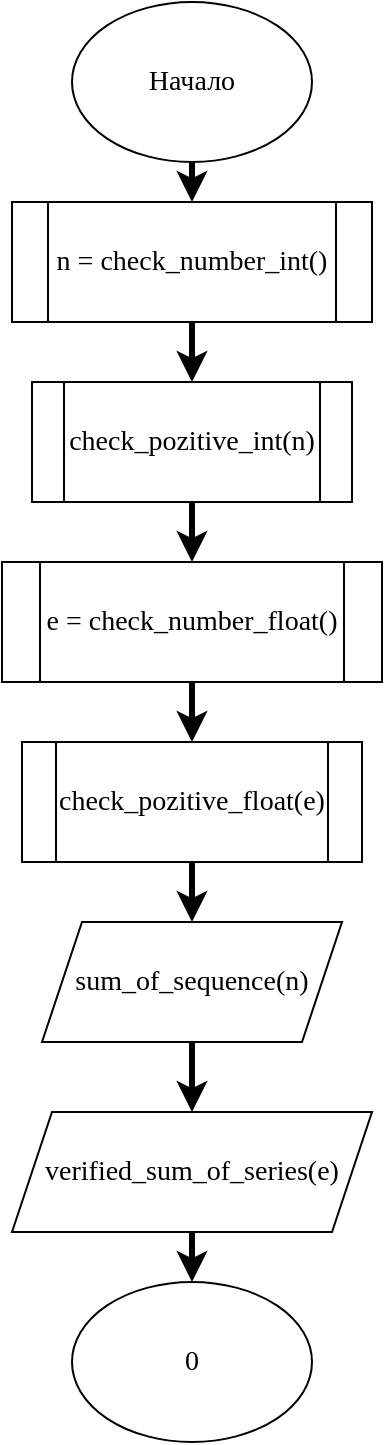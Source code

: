 <mxfile>
    <diagram id="qImvKCIxQ8b9vkjv8AlC" name="main">
        <mxGraphModel dx="535" dy="475" grid="1" gridSize="10" guides="1" tooltips="1" connect="1" arrows="1" fold="1" page="1" pageScale="1" pageWidth="827" pageHeight="1169" background="#ffffff" math="0" shadow="0">
            <root>
                <mxCell id="0"/>
                <mxCell id="1" parent="0"/>
                <mxCell id="4" value="" style="edgeStyle=none;html=1;fontFamily=Times New Roman;fontSize=14;fontColor=#000000;strokeColor=#000000;strokeWidth=3;" edge="1" parent="1" source="2" target="3">
                    <mxGeometry relative="1" as="geometry"/>
                </mxCell>
                <mxCell id="2" value="&lt;font style=&quot;font-size: 14px;&quot; face=&quot;Times New Roman&quot;&gt;&lt;font color=&quot;#000000&quot;&gt;Начало&lt;/font&gt;&lt;/font&gt;" style="ellipse;whiteSpace=wrap;html=1;fillColor=#FFFFFF;strokeColor=#000000;" vertex="1" parent="1">
                    <mxGeometry x="200" width="120" height="80" as="geometry"/>
                </mxCell>
                <mxCell id="6" value="" style="edgeStyle=none;html=1;strokeColor=#000000;strokeWidth=3;fontFamily=Times New Roman;fontSize=14;fontColor=#000000;" edge="1" parent="1" source="3" target="5">
                    <mxGeometry relative="1" as="geometry"/>
                </mxCell>
                <mxCell id="3" value="n = check_number_int()" style="shape=process;whiteSpace=wrap;html=1;backgroundOutline=1;strokeColor=#000000;fontFamily=Times New Roman;fontSize=14;fontColor=#000000;fillColor=#FFFFFF;" vertex="1" parent="1">
                    <mxGeometry x="170" y="100" width="180" height="60" as="geometry"/>
                </mxCell>
                <mxCell id="8" value="" style="edgeStyle=none;html=1;strokeColor=#000000;strokeWidth=3;fontFamily=Times New Roman;fontSize=14;fontColor=#000000;" edge="1" parent="1" source="5" target="7">
                    <mxGeometry relative="1" as="geometry"/>
                </mxCell>
                <mxCell id="5" value="check_pozitive_int(n)" style="shape=process;whiteSpace=wrap;html=1;backgroundOutline=1;strokeColor=#000000;fontFamily=Times New Roman;fontSize=14;fontColor=#000000;fillColor=#FFFFFF;" vertex="1" parent="1">
                    <mxGeometry x="180" y="190" width="160" height="60" as="geometry"/>
                </mxCell>
                <mxCell id="10" value="" style="edgeStyle=none;html=1;strokeColor=#000000;strokeWidth=3;fontFamily=Times New Roman;fontSize=14;fontColor=#000000;" edge="1" parent="1" source="7" target="9">
                    <mxGeometry relative="1" as="geometry"/>
                </mxCell>
                <mxCell id="7" value="e = check_number_float()" style="shape=process;whiteSpace=wrap;html=1;backgroundOutline=1;strokeColor=#000000;fontFamily=Times New Roman;fontSize=14;fontColor=#000000;fillColor=#FFFFFF;" vertex="1" parent="1">
                    <mxGeometry x="165" y="280" width="190" height="60" as="geometry"/>
                </mxCell>
                <mxCell id="12" value="" style="edgeStyle=none;html=1;strokeColor=#000000;strokeWidth=3;fontFamily=Times New Roman;fontSize=14;fontColor=#000000;" edge="1" parent="1" source="9" target="11">
                    <mxGeometry relative="1" as="geometry"/>
                </mxCell>
                <mxCell id="9" value="check_pozitive_float(e)" style="shape=process;whiteSpace=wrap;html=1;backgroundOutline=1;strokeColor=#000000;fontFamily=Times New Roman;fontSize=14;fontColor=#000000;fillColor=#FFFFFF;" vertex="1" parent="1">
                    <mxGeometry x="175" y="370" width="170" height="60" as="geometry"/>
                </mxCell>
                <mxCell id="14" value="" style="edgeStyle=none;html=1;strokeColor=#000000;strokeWidth=3;fontFamily=Times New Roman;fontSize=14;fontColor=#000000;" edge="1" parent="1" source="11" target="13">
                    <mxGeometry relative="1" as="geometry"/>
                </mxCell>
                <mxCell id="11" value="sum_of_sequence(n)" style="shape=parallelogram;perimeter=parallelogramPerimeter;whiteSpace=wrap;html=1;fixedSize=1;strokeColor=#000000;fontFamily=Times New Roman;fontSize=14;fontColor=#000000;fillColor=#FFFFFF;" vertex="1" parent="1">
                    <mxGeometry x="185" y="460" width="150" height="60" as="geometry"/>
                </mxCell>
                <mxCell id="16" value="" style="edgeStyle=none;html=1;strokeColor=#000000;strokeWidth=3;fontFamily=Times New Roman;fontSize=14;fontColor=#000000;" edge="1" parent="1" source="13" target="15">
                    <mxGeometry relative="1" as="geometry"/>
                </mxCell>
                <mxCell id="13" value="verified_sum_of_series(e)" style="shape=parallelogram;perimeter=parallelogramPerimeter;whiteSpace=wrap;html=1;fixedSize=1;strokeColor=#000000;fontFamily=Times New Roman;fontSize=14;fontColor=#000000;fillColor=#FFFFFF;" vertex="1" parent="1">
                    <mxGeometry x="170" y="555" width="180" height="60" as="geometry"/>
                </mxCell>
                <mxCell id="15" value="0" style="ellipse;whiteSpace=wrap;html=1;strokeColor=#000000;fontFamily=Times New Roman;fontSize=14;fontColor=#000000;fillColor=#FFFFFF;" vertex="1" parent="1">
                    <mxGeometry x="200" y="640" width="120" height="80" as="geometry"/>
                </mxCell>
            </root>
        </mxGraphModel>
    </diagram>
    <diagram id="YGD15nh5n2rkXE47vT4t" name="check_number_int">
        <mxGraphModel dx="535" dy="475" grid="1" gridSize="10" guides="1" tooltips="1" connect="1" arrows="1" fold="1" page="1" pageScale="1" pageWidth="827" pageHeight="1169" background="#ffffff" math="0" shadow="0">
            <root>
                <mxCell id="0"/>
                <mxCell id="1" parent="0"/>
                <mxCell id="fXSnB286x7akCySVR6Xr-2" value="" style="edgeStyle=none;html=1;strokeColor=#000000;strokeWidth=3;fontFamily=Times New Roman;fontSize=14;fontColor=#000000;" edge="1" parent="1" source="fXSnB286x7akCySVR6Xr-3" target="fXSnB286x7akCySVR6Xr-5">
                    <mxGeometry relative="1" as="geometry"/>
                </mxCell>
                <mxCell id="fXSnB286x7akCySVR6Xr-3" value="Начало" style="ellipse;whiteSpace=wrap;html=1;strokeColor=#000000;fontFamily=Times New Roman;fontSize=14;fontColor=#000000;fillColor=#FFFFFF;" vertex="1" parent="1">
                    <mxGeometry x="200" width="120" height="80" as="geometry"/>
                </mxCell>
                <mxCell id="fXSnB286x7akCySVR6Xr-4" value="" style="edgeStyle=none;html=1;strokeColor=#000000;strokeWidth=3;fontFamily=Times New Roman;fontSize=14;fontColor=#000000;" edge="1" parent="1" source="fXSnB286x7akCySVR6Xr-5" target="fXSnB286x7akCySVR6Xr-6">
                    <mxGeometry relative="1" as="geometry"/>
                </mxCell>
                <mxCell id="fXSnB286x7akCySVR6Xr-5" value="x = 0" style="shape=process;whiteSpace=wrap;html=1;backgroundOutline=1;strokeColor=#000000;fontFamily=Times New Roman;fontSize=14;fontColor=#000000;fillColor=#FFFFFF;" vertex="1" parent="1">
                    <mxGeometry x="200" y="110" width="120" height="60" as="geometry"/>
                </mxCell>
                <mxCell id="fXSnB286x7akCySVR6Xr-6" value="scanf(&quot;%d&quot;, &amp;amp;x) != 1" style="rhombus;whiteSpace=wrap;html=1;strokeColor=#000000;fontFamily=Times New Roman;fontSize=14;fontColor=#000000;fillColor=#FFFFFF;" vertex="1" parent="1">
                    <mxGeometry x="165" y="200" width="190" height="80" as="geometry"/>
                </mxCell>
                <mxCell id="fXSnB286x7akCySVR6Xr-7" value="" style="endArrow=classic;html=1;strokeColor=#000000;strokeWidth=3;fontFamily=Times New Roman;fontSize=14;fontColor=#000000;exitX=0.5;exitY=1;exitDx=0;exitDy=0;" edge="1" parent="1" source="fXSnB286x7akCySVR6Xr-6">
                    <mxGeometry width="50" height="50" relative="1" as="geometry">
                        <mxPoint x="230" y="350" as="sourcePoint"/>
                        <mxPoint x="260" y="330" as="targetPoint"/>
                    </mxGeometry>
                </mxCell>
                <mxCell id="fXSnB286x7akCySVR6Xr-8" value="" style="edgeStyle=none;html=1;strokeColor=#000000;strokeWidth=3;fontFamily=Times New Roman;fontSize=14;fontColor=#000000;" edge="1" parent="1" source="fXSnB286x7akCySVR6Xr-9" target="fXSnB286x7akCySVR6Xr-10">
                    <mxGeometry relative="1" as="geometry"/>
                </mxCell>
                <mxCell id="fXSnB286x7akCySVR6Xr-9" value="&quot;Insert a valid value!&quot;" style="shape=parallelogram;perimeter=parallelogramPerimeter;whiteSpace=wrap;html=1;fixedSize=1;strokeColor=#000000;fontFamily=Times New Roman;fontSize=14;fontColor=#000000;fillColor=#FFFFFF;" vertex="1" parent="1">
                    <mxGeometry x="180" y="330" width="160" height="60" as="geometry"/>
                </mxCell>
                <mxCell id="fXSnB286x7akCySVR6Xr-10" value="abort()" style="ellipse;whiteSpace=wrap;html=1;strokeColor=#000000;fontFamily=Times New Roman;fontSize=14;fontColor=#000000;fillColor=#FFFFFF;" vertex="1" parent="1">
                    <mxGeometry x="200" y="410" width="120" height="80" as="geometry"/>
                </mxCell>
                <mxCell id="fXSnB286x7akCySVR6Xr-11" value="true" style="text;html=1;align=center;verticalAlign=middle;resizable=0;points=[];autosize=1;strokeColor=none;fillColor=none;fontSize=14;fontFamily=Times New Roman;fontColor=#000000;" vertex="1" parent="1">
                    <mxGeometry x="215" y="285" width="50" height="30" as="geometry"/>
                </mxCell>
                <mxCell id="fXSnB286x7akCySVR6Xr-12" value="" style="endArrow=none;html=1;strokeColor=#000000;strokeWidth=3;fontFamily=Times New Roman;fontSize=14;fontColor=#000000;exitX=0;exitY=0.5;exitDx=0;exitDy=0;" edge="1" parent="1" source="fXSnB286x7akCySVR6Xr-6">
                    <mxGeometry width="50" height="50" relative="1" as="geometry">
                        <mxPoint x="230" y="340" as="sourcePoint"/>
                        <mxPoint x="80" y="240" as="targetPoint"/>
                    </mxGeometry>
                </mxCell>
                <mxCell id="fXSnB286x7akCySVR6Xr-13" value="" style="endArrow=classic;html=1;strokeColor=#000000;strokeWidth=3;fontFamily=Times New Roman;fontSize=14;fontColor=#000000;" edge="1" parent="1">
                    <mxGeometry width="50" height="50" relative="1" as="geometry">
                        <mxPoint x="80" y="240" as="sourcePoint"/>
                        <mxPoint x="80" y="310" as="targetPoint"/>
                    </mxGeometry>
                </mxCell>
                <mxCell id="fXSnB286x7akCySVR6Xr-14" value="false" style="text;html=1;align=center;verticalAlign=middle;resizable=0;points=[];autosize=1;strokeColor=none;fillColor=none;fontSize=14;fontFamily=Times New Roman;fontColor=#000000;" vertex="1" parent="1">
                    <mxGeometry x="95" y="205" width="50" height="30" as="geometry"/>
                </mxCell>
                <mxCell id="fXSnB286x7akCySVR6Xr-15" value="x" style="ellipse;whiteSpace=wrap;html=1;strokeColor=#000000;fontFamily=Times New Roman;fontSize=14;fontColor=#000000;fillColor=#FFFFFF;" vertex="1" parent="1">
                    <mxGeometry x="20" y="310" width="120" height="80" as="geometry"/>
                </mxCell>
            </root>
        </mxGraphModel>
    </diagram>
    <diagram id="sO5p8uSBzqOF-rfWSGTu" name="check_number_float">
        <mxGraphModel dx="1659" dy="475" grid="1" gridSize="10" guides="1" tooltips="1" connect="1" arrows="1" fold="1" page="1" pageScale="1" pageWidth="827" pageHeight="1169" background="#ffffff" math="0" shadow="0">
            <root>
                <mxCell id="0"/>
                <mxCell id="1" parent="0"/>
                <mxCell id="Ok_35fRgoBMUSIsmBXo3-15" value="" style="edgeStyle=none;html=1;strokeColor=#000000;strokeWidth=3;fontFamily=Times New Roman;fontSize=14;fontColor=#000000;" edge="1" parent="1" source="Ok_35fRgoBMUSIsmBXo3-16" target="Ok_35fRgoBMUSIsmBXo3-18">
                    <mxGeometry relative="1" as="geometry"/>
                </mxCell>
                <mxCell id="Ok_35fRgoBMUSIsmBXo3-16" value="Начало" style="ellipse;whiteSpace=wrap;html=1;strokeColor=#000000;fontFamily=Times New Roman;fontSize=14;fontColor=#000000;fillColor=#FFFFFF;" vertex="1" parent="1">
                    <mxGeometry x="350" width="120" height="80" as="geometry"/>
                </mxCell>
                <mxCell id="Ok_35fRgoBMUSIsmBXo3-17" value="" style="edgeStyle=none;html=1;strokeColor=#000000;strokeWidth=3;fontFamily=Times New Roman;fontSize=14;fontColor=#000000;" edge="1" parent="1" source="Ok_35fRgoBMUSIsmBXo3-18" target="Ok_35fRgoBMUSIsmBXo3-19">
                    <mxGeometry relative="1" as="geometry"/>
                </mxCell>
                <mxCell id="Ok_35fRgoBMUSIsmBXo3-18" value="x = 0" style="shape=process;whiteSpace=wrap;html=1;backgroundOutline=1;strokeColor=#000000;fontFamily=Times New Roman;fontSize=14;fontColor=#000000;fillColor=#FFFFFF;" vertex="1" parent="1">
                    <mxGeometry x="350" y="110" width="120" height="60" as="geometry"/>
                </mxCell>
                <mxCell id="Ok_35fRgoBMUSIsmBXo3-19" value="scanf(&quot;%lf&quot;, &amp;amp;x) != 1" style="rhombus;whiteSpace=wrap;html=1;strokeColor=#000000;fontFamily=Times New Roman;fontSize=14;fontColor=#000000;fillColor=#FFFFFF;" vertex="1" parent="1">
                    <mxGeometry x="315" y="200" width="190" height="80" as="geometry"/>
                </mxCell>
                <mxCell id="Ok_35fRgoBMUSIsmBXo3-20" value="" style="endArrow=classic;html=1;strokeColor=#000000;strokeWidth=3;fontFamily=Times New Roman;fontSize=14;fontColor=#000000;exitX=0.5;exitY=1;exitDx=0;exitDy=0;" edge="1" parent="1" source="Ok_35fRgoBMUSIsmBXo3-19">
                    <mxGeometry width="50" height="50" relative="1" as="geometry">
                        <mxPoint x="380" y="350" as="sourcePoint"/>
                        <mxPoint x="410" y="330" as="targetPoint"/>
                    </mxGeometry>
                </mxCell>
                <mxCell id="Ok_35fRgoBMUSIsmBXo3-21" value="" style="edgeStyle=none;html=1;strokeColor=#000000;strokeWidth=3;fontFamily=Times New Roman;fontSize=14;fontColor=#000000;" edge="1" parent="1" source="Ok_35fRgoBMUSIsmBXo3-22" target="Ok_35fRgoBMUSIsmBXo3-23">
                    <mxGeometry relative="1" as="geometry"/>
                </mxCell>
                <mxCell id="Ok_35fRgoBMUSIsmBXo3-22" value="&quot;Insert a valid value!&quot;" style="shape=parallelogram;perimeter=parallelogramPerimeter;whiteSpace=wrap;html=1;fixedSize=1;strokeColor=#000000;fontFamily=Times New Roman;fontSize=14;fontColor=#000000;fillColor=#FFFFFF;" vertex="1" parent="1">
                    <mxGeometry x="330" y="330" width="160" height="60" as="geometry"/>
                </mxCell>
                <mxCell id="Ok_35fRgoBMUSIsmBXo3-23" value="abort()" style="ellipse;whiteSpace=wrap;html=1;strokeColor=#000000;fontFamily=Times New Roman;fontSize=14;fontColor=#000000;fillColor=#FFFFFF;" vertex="1" parent="1">
                    <mxGeometry x="350" y="410" width="120" height="80" as="geometry"/>
                </mxCell>
                <mxCell id="Ok_35fRgoBMUSIsmBXo3-24" value="true" style="text;html=1;align=center;verticalAlign=middle;resizable=0;points=[];autosize=1;strokeColor=none;fillColor=none;fontSize=14;fontFamily=Times New Roman;fontColor=#000000;" vertex="1" parent="1">
                    <mxGeometry x="365" y="285" width="50" height="30" as="geometry"/>
                </mxCell>
                <mxCell id="Ok_35fRgoBMUSIsmBXo3-25" value="" style="endArrow=none;html=1;strokeColor=#000000;strokeWidth=3;fontFamily=Times New Roman;fontSize=14;fontColor=#000000;exitX=0;exitY=0.5;exitDx=0;exitDy=0;" edge="1" parent="1" source="Ok_35fRgoBMUSIsmBXo3-19">
                    <mxGeometry width="50" height="50" relative="1" as="geometry">
                        <mxPoint x="380" y="340" as="sourcePoint"/>
                        <mxPoint y="240" as="targetPoint"/>
                    </mxGeometry>
                </mxCell>
                <mxCell id="Ok_35fRgoBMUSIsmBXo3-27" value="false" style="text;html=1;align=center;verticalAlign=middle;resizable=0;points=[];autosize=1;strokeColor=none;fillColor=none;fontSize=14;fontFamily=Times New Roman;fontColor=#000000;" vertex="1" parent="1">
                    <mxGeometry x="245" y="205" width="50" height="30" as="geometry"/>
                </mxCell>
                <mxCell id="Ok_35fRgoBMUSIsmBXo3-28" value="x" style="ellipse;whiteSpace=wrap;html=1;strokeColor=#000000;fontFamily=Times New Roman;fontSize=14;fontColor=#000000;fillColor=#FFFFFF;" vertex="1" parent="1">
                    <mxGeometry x="-430" y="425" width="120" height="80" as="geometry"/>
                </mxCell>
                <mxCell id="Ok_35fRgoBMUSIsmBXo3-29" value="x &amp;lt; DBL_EPSILON &amp;amp;&amp;amp; x - fabs((pow(1+2, 3) / pow(1+1, 4))) &amp;gt; -DBL_EPSILON)" style="rhombus;whiteSpace=wrap;html=1;strokeColor=#000000;fontFamily=Times New Roman;fontSize=14;fontColor=#000000;fillColor=#FFFFFF;" vertex="1" parent="1">
                    <mxGeometry x="-280" y="315" width="560" height="80" as="geometry"/>
                </mxCell>
                <mxCell id="Ok_35fRgoBMUSIsmBXo3-30" value="" style="endArrow=classic;html=1;strokeColor=#000000;strokeWidth=3;fontFamily=Times New Roman;fontSize=14;fontColor=#000000;entryX=0.5;entryY=0;entryDx=0;entryDy=0;" edge="1" parent="1" target="Ok_35fRgoBMUSIsmBXo3-29">
                    <mxGeometry width="50" height="50" relative="1" as="geometry">
                        <mxPoint y="240" as="sourcePoint"/>
                        <mxPoint x="50" y="270" as="targetPoint"/>
                    </mxGeometry>
                </mxCell>
                <mxCell id="Ok_35fRgoBMUSIsmBXo3-31" value="" style="endArrow=classic;html=1;strokeColor=#000000;strokeWidth=3;fontFamily=Times New Roman;fontSize=14;fontColor=#000000;exitX=0.5;exitY=1;exitDx=0;exitDy=0;" edge="1" parent="1" source="Ok_35fRgoBMUSIsmBXo3-29">
                    <mxGeometry width="50" height="50" relative="1" as="geometry">
                        <mxPoint x="-70" y="440" as="sourcePoint"/>
                        <mxPoint y="480" as="targetPoint"/>
                    </mxGeometry>
                </mxCell>
                <mxCell id="Ok_35fRgoBMUSIsmBXo3-32" value="true" style="text;html=1;align=center;verticalAlign=middle;resizable=0;points=[];autosize=1;strokeColor=none;fillColor=none;fontSize=14;fontFamily=Times New Roman;fontColor=#000000;" vertex="1" parent="1">
                    <mxGeometry x="-65" y="425" width="50" height="30" as="geometry"/>
                </mxCell>
                <mxCell id="Ok_35fRgoBMUSIsmBXo3-33" value="" style="endArrow=none;html=1;strokeColor=#000000;strokeWidth=3;fontFamily=Times New Roman;fontSize=14;fontColor=#000000;entryX=0;entryY=0.5;entryDx=0;entryDy=0;" edge="1" parent="1" target="Ok_35fRgoBMUSIsmBXo3-29">
                    <mxGeometry width="50" height="50" relative="1" as="geometry">
                        <mxPoint x="-370" y="355" as="sourcePoint"/>
                        <mxPoint x="-320" y="390" as="targetPoint"/>
                    </mxGeometry>
                </mxCell>
                <mxCell id="Ok_35fRgoBMUSIsmBXo3-34" value="" style="endArrow=classic;html=1;strokeColor=#000000;strokeWidth=3;fontFamily=Times New Roman;fontSize=14;fontColor=#000000;" edge="1" parent="1">
                    <mxGeometry width="50" height="50" relative="1" as="geometry">
                        <mxPoint x="-370" y="355" as="sourcePoint"/>
                        <mxPoint x="-370" y="425" as="targetPoint"/>
                        <Array as="points">
                            <mxPoint x="-370" y="385"/>
                        </Array>
                    </mxGeometry>
                </mxCell>
                <mxCell id="Ok_35fRgoBMUSIsmBXo3-35" value="false" style="text;html=1;align=center;verticalAlign=middle;resizable=0;points=[];autosize=1;strokeColor=none;fillColor=none;fontSize=14;fontFamily=Times New Roman;fontColor=#000000;" vertex="1" parent="1">
                    <mxGeometry x="-360" y="330" width="50" height="30" as="geometry"/>
                </mxCell>
                <mxCell id="Ok_35fRgoBMUSIsmBXo3-38" value="" style="edgeStyle=none;html=1;strokeColor=#000000;strokeWidth=3;fontFamily=Times New Roman;fontSize=14;fontColor=#000000;" edge="1" parent="1" source="Ok_35fRgoBMUSIsmBXo3-36" target="Ok_35fRgoBMUSIsmBXo3-37">
                    <mxGeometry relative="1" as="geometry"/>
                </mxCell>
                <mxCell id="Ok_35fRgoBMUSIsmBXo3-36" value="&quot;Please, insert another value&quot;" style="shape=parallelogram;perimeter=parallelogramPerimeter;whiteSpace=wrap;html=1;fixedSize=1;strokeColor=#000000;fontFamily=Times New Roman;fontSize=14;fontColor=#000000;fillColor=#FFFFFF;" vertex="1" parent="1">
                    <mxGeometry x="-105" y="480" width="210" height="60" as="geometry"/>
                </mxCell>
                <mxCell id="Ok_35fRgoBMUSIsmBXo3-37" value="abort()" style="ellipse;whiteSpace=wrap;html=1;strokeColor=#000000;fontFamily=Times New Roman;fontSize=14;fontColor=#000000;fillColor=#FFFFFF;" vertex="1" parent="1">
                    <mxGeometry x="-60" y="585" width="120" height="80" as="geometry"/>
                </mxCell>
            </root>
        </mxGraphModel>
    </diagram>
    <diagram id="GszuIXUO8nQwW0qHc2HE" name="check_pozitive_int">
        <mxGraphModel dx="832" dy="475" grid="1" gridSize="10" guides="1" tooltips="1" connect="1" arrows="1" fold="1" page="1" pageScale="1" pageWidth="827" pageHeight="1169" background="#ffffff" math="0" shadow="0">
            <root>
                <mxCell id="0"/>
                <mxCell id="1" parent="0"/>
                <mxCell id="Fh2YJnOW9jZOdRSf_4ld-3" value="" style="edgeStyle=none;html=1;strokeColor=#000000;strokeWidth=3;fontFamily=Times New Roman;fontSize=14;fontColor=#000000;" edge="1" parent="1" source="Fh2YJnOW9jZOdRSf_4ld-1" target="Fh2YJnOW9jZOdRSf_4ld-2">
                    <mxGeometry relative="1" as="geometry"/>
                </mxCell>
                <mxCell id="Fh2YJnOW9jZOdRSf_4ld-1" value="number" style="ellipse;whiteSpace=wrap;html=1;strokeColor=#000000;fontFamily=Times New Roman;fontSize=14;fontColor=#000000;fillColor=#FFFFFF;" vertex="1" parent="1">
                    <mxGeometry x="320" width="120" height="80" as="geometry"/>
                </mxCell>
                <mxCell id="Fh2YJnOW9jZOdRSf_4ld-2" value="number &amp;lt; 0" style="rhombus;whiteSpace=wrap;html=1;strokeColor=#000000;fontFamily=Times New Roman;fontSize=14;fontColor=#000000;fillColor=#FFFFFF;" vertex="1" parent="1">
                    <mxGeometry x="340" y="110" width="80" height="80" as="geometry"/>
                </mxCell>
                <mxCell id="Fh2YJnOW9jZOdRSf_4ld-4" value="" style="endArrow=classic;html=1;strokeColor=#000000;strokeWidth=3;fontFamily=Times New Roman;fontSize=14;fontColor=#000000;exitX=0.5;exitY=1;exitDx=0;exitDy=0;" edge="1" parent="1" source="Fh2YJnOW9jZOdRSf_4ld-2">
                    <mxGeometry width="50" height="50" relative="1" as="geometry">
                        <mxPoint x="390" y="270" as="sourcePoint"/>
                        <mxPoint x="380" y="240" as="targetPoint"/>
                    </mxGeometry>
                </mxCell>
                <mxCell id="Fh2YJnOW9jZOdRSf_4ld-7" value="" style="edgeStyle=none;html=1;strokeColor=#000000;strokeWidth=3;fontFamily=Times New Roman;fontSize=14;fontColor=#000000;" edge="1" parent="1" source="Fh2YJnOW9jZOdRSf_4ld-5" target="Fh2YJnOW9jZOdRSf_4ld-6">
                    <mxGeometry relative="1" as="geometry"/>
                </mxCell>
                <mxCell id="Fh2YJnOW9jZOdRSf_4ld-5" value="&quot;Inserted negative number&quot;" style="shape=parallelogram;perimeter=parallelogramPerimeter;whiteSpace=wrap;html=1;fixedSize=1;strokeColor=#000000;fontFamily=Times New Roman;fontSize=14;fontColor=#000000;fillColor=#FFFFFF;" vertex="1" parent="1">
                    <mxGeometry x="295" y="240" width="170" height="60" as="geometry"/>
                </mxCell>
                <mxCell id="Fh2YJnOW9jZOdRSf_4ld-6" value="abort()" style="ellipse;whiteSpace=wrap;html=1;strokeColor=#000000;fontFamily=Times New Roman;fontSize=14;fontColor=#000000;fillColor=#FFFFFF;" vertex="1" parent="1">
                    <mxGeometry x="320" y="330" width="120" height="80" as="geometry"/>
                </mxCell>
                <mxCell id="Fh2YJnOW9jZOdRSf_4ld-8" value="true" style="text;html=1;align=center;verticalAlign=middle;resizable=0;points=[];autosize=1;strokeColor=none;fillColor=none;fontSize=14;fontFamily=Times New Roman;fontColor=#000000;" vertex="1" parent="1">
                    <mxGeometry x="315" y="195" width="50" height="30" as="geometry"/>
                </mxCell>
                <mxCell id="Fh2YJnOW9jZOdRSf_4ld-9" value="" style="endArrow=none;html=1;strokeColor=#000000;strokeWidth=3;fontFamily=Times New Roman;fontSize=14;fontColor=#000000;entryX=0;entryY=0.5;entryDx=0;entryDy=0;" edge="1" parent="1" target="Fh2YJnOW9jZOdRSf_4ld-2">
                    <mxGeometry width="50" height="50" relative="1" as="geometry">
                        <mxPoint x="220" y="150" as="sourcePoint"/>
                        <mxPoint x="440" y="210" as="targetPoint"/>
                    </mxGeometry>
                </mxCell>
                <mxCell id="Fh2YJnOW9jZOdRSf_4ld-10" value="false" style="text;html=1;align=center;verticalAlign=middle;resizable=0;points=[];autosize=1;strokeColor=none;fillColor=none;fontSize=14;fontFamily=Times New Roman;fontColor=#000000;" vertex="1" parent="1">
                    <mxGeometry x="255" y="115" width="50" height="30" as="geometry"/>
                </mxCell>
                <mxCell id="Fh2YJnOW9jZOdRSf_4ld-11" value="" style="endArrow=classic;html=1;strokeColor=#000000;strokeWidth=3;fontFamily=Times New Roman;fontSize=14;fontColor=#000000;" edge="1" parent="1">
                    <mxGeometry width="50" height="50" relative="1" as="geometry">
                        <mxPoint x="219.5" y="150" as="sourcePoint"/>
                        <mxPoint x="219.5" y="240" as="targetPoint"/>
                    </mxGeometry>
                </mxCell>
                <mxCell id="Fh2YJnOW9jZOdRSf_4ld-12" value="0" style="ellipse;whiteSpace=wrap;html=1;strokeColor=#000000;fontFamily=Times New Roman;fontSize=14;fontColor=#000000;fillColor=#FFFFFF;" vertex="1" parent="1">
                    <mxGeometry x="160" y="240" width="120" height="80" as="geometry"/>
                </mxCell>
            </root>
        </mxGraphModel>
    </diagram>
    <diagram id="IzAPGMU3zZUYGwEFBkTt" name="check_pozitive_float">
        <mxGraphModel dx="832" dy="475" grid="1" gridSize="10" guides="1" tooltips="1" connect="1" arrows="1" fold="1" page="1" pageScale="1" pageWidth="827" pageHeight="1169" background="#ffffff" math="0" shadow="0">
            <root>
                <mxCell id="0"/>
                <mxCell id="1" parent="0"/>
                <mxCell id="IrLudFH-UqK1bpbjfwFt-1" value="" style="edgeStyle=none;html=1;strokeColor=#000000;strokeWidth=3;fontFamily=Times New Roman;fontSize=14;fontColor=#000000;" edge="1" parent="1" source="IrLudFH-UqK1bpbjfwFt-2" target="IrLudFH-UqK1bpbjfwFt-3">
                    <mxGeometry relative="1" as="geometry"/>
                </mxCell>
                <mxCell id="IrLudFH-UqK1bpbjfwFt-2" value="number" style="ellipse;whiteSpace=wrap;html=1;strokeColor=#000000;fontFamily=Times New Roman;fontSize=14;fontColor=#000000;fillColor=#FFFFFF;" vertex="1" parent="1">
                    <mxGeometry x="320" width="120" height="80" as="geometry"/>
                </mxCell>
                <mxCell id="IrLudFH-UqK1bpbjfwFt-3" value="number &amp;lt; DBL_EPSILON" style="rhombus;whiteSpace=wrap;html=1;strokeColor=#000000;fontFamily=Times New Roman;fontSize=14;fontColor=#000000;fillColor=#FFFFFF;" vertex="1" parent="1">
                    <mxGeometry x="300" y="110" width="160" height="80" as="geometry"/>
                </mxCell>
                <mxCell id="IrLudFH-UqK1bpbjfwFt-4" value="" style="endArrow=classic;html=1;strokeColor=#000000;strokeWidth=3;fontFamily=Times New Roman;fontSize=14;fontColor=#000000;exitX=0.5;exitY=1;exitDx=0;exitDy=0;" edge="1" parent="1" source="IrLudFH-UqK1bpbjfwFt-3">
                    <mxGeometry width="50" height="50" relative="1" as="geometry">
                        <mxPoint x="390" y="270" as="sourcePoint"/>
                        <mxPoint x="380" y="240" as="targetPoint"/>
                    </mxGeometry>
                </mxCell>
                <mxCell id="IrLudFH-UqK1bpbjfwFt-5" value="" style="edgeStyle=none;html=1;strokeColor=#000000;strokeWidth=3;fontFamily=Times New Roman;fontSize=14;fontColor=#000000;" edge="1" parent="1" source="IrLudFH-UqK1bpbjfwFt-6" target="IrLudFH-UqK1bpbjfwFt-7">
                    <mxGeometry relative="1" as="geometry"/>
                </mxCell>
                <mxCell id="IrLudFH-UqK1bpbjfwFt-6" value="&quot;Inserted negative number&quot;" style="shape=parallelogram;perimeter=parallelogramPerimeter;whiteSpace=wrap;html=1;fixedSize=1;strokeColor=#000000;fontFamily=Times New Roman;fontSize=14;fontColor=#000000;fillColor=#FFFFFF;" vertex="1" parent="1">
                    <mxGeometry x="295" y="240" width="170" height="60" as="geometry"/>
                </mxCell>
                <mxCell id="IrLudFH-UqK1bpbjfwFt-7" value="abort()" style="ellipse;whiteSpace=wrap;html=1;strokeColor=#000000;fontFamily=Times New Roman;fontSize=14;fontColor=#000000;fillColor=#FFFFFF;" vertex="1" parent="1">
                    <mxGeometry x="320" y="330" width="120" height="80" as="geometry"/>
                </mxCell>
                <mxCell id="IrLudFH-UqK1bpbjfwFt-8" value="true" style="text;html=1;align=center;verticalAlign=middle;resizable=0;points=[];autosize=1;strokeColor=none;fillColor=none;fontSize=14;fontFamily=Times New Roman;fontColor=#000000;" vertex="1" parent="1">
                    <mxGeometry x="315" y="195" width="50" height="30" as="geometry"/>
                </mxCell>
                <mxCell id="IrLudFH-UqK1bpbjfwFt-9" value="" style="endArrow=none;html=1;strokeColor=#000000;strokeWidth=3;fontFamily=Times New Roman;fontSize=14;fontColor=#000000;entryX=0;entryY=0.5;entryDx=0;entryDy=0;" edge="1" parent="1" target="IrLudFH-UqK1bpbjfwFt-3">
                    <mxGeometry width="50" height="50" relative="1" as="geometry">
                        <mxPoint x="220" y="150" as="sourcePoint"/>
                        <mxPoint x="440" y="210" as="targetPoint"/>
                    </mxGeometry>
                </mxCell>
                <mxCell id="IrLudFH-UqK1bpbjfwFt-10" value="false" style="text;html=1;align=center;verticalAlign=middle;resizable=0;points=[];autosize=1;strokeColor=none;fillColor=none;fontSize=14;fontFamily=Times New Roman;fontColor=#000000;" vertex="1" parent="1">
                    <mxGeometry x="255" y="115" width="50" height="30" as="geometry"/>
                </mxCell>
                <mxCell id="IrLudFH-UqK1bpbjfwFt-11" value="" style="endArrow=classic;html=1;strokeColor=#000000;strokeWidth=3;fontFamily=Times New Roman;fontSize=14;fontColor=#000000;" edge="1" parent="1">
                    <mxGeometry width="50" height="50" relative="1" as="geometry">
                        <mxPoint x="219.5" y="150" as="sourcePoint"/>
                        <mxPoint x="219.5" y="240" as="targetPoint"/>
                    </mxGeometry>
                </mxCell>
                <mxCell id="IrLudFH-UqK1bpbjfwFt-12" value="0" style="ellipse;whiteSpace=wrap;html=1;strokeColor=#000000;fontFamily=Times New Roman;fontSize=14;fontColor=#000000;fillColor=#FFFFFF;" vertex="1" parent="1">
                    <mxGeometry x="160" y="240" width="120" height="80" as="geometry"/>
                </mxCell>
            </root>
        </mxGraphModel>
    </diagram>
    <diagram id="kjhc359RD9jr8dm4dUFu" name="sum_of_sequence">
        <mxGraphModel dx="832" dy="475" grid="1" gridSize="10" guides="1" tooltips="1" connect="1" arrows="1" fold="1" page="1" pageScale="1" pageWidth="827" pageHeight="1169" background="#ffffff" math="0" shadow="0">
            <root>
                <mxCell id="0"/>
                <mxCell id="1" parent="0"/>
                <mxCell id="y-CtY0HLlEOeIT3dEcZx-3" value="" style="edgeStyle=none;html=1;strokeColor=#000000;strokeWidth=3;fontFamily=Times New Roman;fontSize=14;fontColor=#000000;" edge="1" parent="1" source="y-CtY0HLlEOeIT3dEcZx-1" target="y-CtY0HLlEOeIT3dEcZx-2">
                    <mxGeometry relative="1" as="geometry"/>
                </mxCell>
                <mxCell id="y-CtY0HLlEOeIT3dEcZx-1" value="k" style="ellipse;whiteSpace=wrap;html=1;strokeColor=#000000;fontFamily=Times New Roman;fontSize=14;fontColor=#000000;fillColor=#FFFFFF;" vertex="1" parent="1">
                    <mxGeometry x="320" width="120" height="80" as="geometry"/>
                </mxCell>
                <mxCell id="y-CtY0HLlEOeIT3dEcZx-5" value="" style="edgeStyle=none;html=1;strokeColor=#000000;strokeWidth=3;fontFamily=Times New Roman;fontSize=14;fontColor=#000000;" edge="1" parent="1" source="y-CtY0HLlEOeIT3dEcZx-2" target="y-CtY0HLlEOeIT3dEcZx-4">
                    <mxGeometry relative="1" as="geometry"/>
                </mxCell>
                <mxCell id="y-CtY0HLlEOeIT3dEcZx-2" value="result = 0" style="shape=process;whiteSpace=wrap;html=1;backgroundOutline=1;strokeColor=#000000;fontFamily=Times New Roman;fontSize=14;fontColor=#000000;fillColor=#FFFFFF;" vertex="1" parent="1">
                    <mxGeometry x="320" y="110" width="120" height="60" as="geometry"/>
                </mxCell>
                <mxCell id="y-CtY0HLlEOeIT3dEcZx-7" value="" style="edgeStyle=none;html=1;strokeColor=#000000;strokeWidth=3;fontFamily=Times New Roman;fontSize=14;fontColor=#000000;" edge="1" parent="1" source="y-CtY0HLlEOeIT3dEcZx-4" target="y-CtY0HLlEOeIT3dEcZx-6">
                    <mxGeometry relative="1" as="geometry"/>
                </mxCell>
                <mxCell id="y-CtY0HLlEOeIT3dEcZx-4" value="last_elem = 1" style="shape=process;whiteSpace=wrap;html=1;backgroundOutline=1;strokeColor=#000000;fontFamily=Times New Roman;fontSize=14;fontColor=#000000;fillColor=#FFFFFF;" vertex="1" parent="1">
                    <mxGeometry x="320" y="200" width="120" height="60" as="geometry"/>
                </mxCell>
                <mxCell id="y-CtY0HLlEOeIT3dEcZx-9" value="" style="edgeStyle=none;html=1;strokeColor=#000000;strokeWidth=3;fontFamily=Times New Roman;fontSize=14;fontColor=#000000;" edge="1" parent="1" source="y-CtY0HLlEOeIT3dEcZx-6" target="y-CtY0HLlEOeIT3dEcZx-8">
                    <mxGeometry relative="1" as="geometry"/>
                </mxCell>
                <mxCell id="y-CtY0HLlEOeIT3dEcZx-6" value="r = 1" style="shape=process;whiteSpace=wrap;html=1;backgroundOutline=1;strokeColor=#000000;fontFamily=Times New Roman;fontSize=14;fontColor=#000000;fillColor=#FFFFFF;" vertex="1" parent="1">
                    <mxGeometry x="320" y="280" width="120" height="60" as="geometry"/>
                </mxCell>
                <mxCell id="y-CtY0HLlEOeIT3dEcZx-8" value="r &amp;lt;= k" style="rhombus;whiteSpace=wrap;html=1;strokeColor=#000000;fontFamily=Times New Roman;fontSize=14;fontColor=#000000;fillColor=#FFFFFF;" vertex="1" parent="1">
                    <mxGeometry x="340" y="370" width="80" height="80" as="geometry"/>
                </mxCell>
                <mxCell id="y-CtY0HLlEOeIT3dEcZx-10" value="" style="endArrow=classic;html=1;strokeColor=#000000;strokeWidth=3;fontFamily=Times New Roman;fontSize=14;fontColor=#000000;exitX=0.5;exitY=1;exitDx=0;exitDy=0;" edge="1" parent="1" source="y-CtY0HLlEOeIT3dEcZx-8">
                    <mxGeometry width="50" height="50" relative="1" as="geometry">
                        <mxPoint x="360" y="420" as="sourcePoint"/>
                        <mxPoint x="380" y="510" as="targetPoint"/>
                    </mxGeometry>
                </mxCell>
                <mxCell id="y-CtY0HLlEOeIT3dEcZx-11" value="true" style="text;html=1;align=center;verticalAlign=middle;resizable=0;points=[];autosize=1;strokeColor=none;fillColor=none;fontSize=14;fontFamily=Times New Roman;fontColor=#000000;" vertex="1" parent="1">
                    <mxGeometry x="320" y="460" width="50" height="30" as="geometry"/>
                </mxCell>
                <mxCell id="y-CtY0HLlEOeIT3dEcZx-14" value="" style="edgeStyle=none;html=1;strokeColor=#000000;strokeWidth=3;fontFamily=Times New Roman;fontSize=14;fontColor=#000000;" edge="1" parent="1" source="y-CtY0HLlEOeIT3dEcZx-12" target="y-CtY0HLlEOeIT3dEcZx-13">
                    <mxGeometry relative="1" as="geometry"/>
                </mxCell>
                <mxCell id="y-CtY0HLlEOeIT3dEcZx-12" value="last_elem *= (pow(r+2, 3) / pow(r+1, 4))" style="shape=process;whiteSpace=wrap;html=1;backgroundOutline=1;strokeColor=#000000;fontFamily=Times New Roman;fontSize=14;fontColor=#000000;fillColor=#FFFFFF;" vertex="1" parent="1">
                    <mxGeometry x="235" y="510" width="290" height="60" as="geometry"/>
                </mxCell>
                <mxCell id="y-CtY0HLlEOeIT3dEcZx-16" value="" style="edgeStyle=none;html=1;strokeColor=#000000;strokeWidth=3;fontFamily=Times New Roman;fontSize=14;fontColor=#000000;" edge="1" parent="1" source="y-CtY0HLlEOeIT3dEcZx-13" target="y-CtY0HLlEOeIT3dEcZx-15">
                    <mxGeometry relative="1" as="geometry"/>
                </mxCell>
                <mxCell id="y-CtY0HLlEOeIT3dEcZx-13" value="result += last_elem" style="shape=process;whiteSpace=wrap;html=1;backgroundOutline=1;strokeColor=#000000;fontFamily=Times New Roman;fontSize=14;fontColor=#000000;fillColor=#FFFFFF;" vertex="1" parent="1">
                    <mxGeometry x="280" y="600" width="200" height="60" as="geometry"/>
                </mxCell>
                <mxCell id="y-CtY0HLlEOeIT3dEcZx-15" value="r++" style="shape=process;whiteSpace=wrap;html=1;backgroundOutline=1;strokeColor=#000000;fontFamily=Times New Roman;fontSize=14;fontColor=#000000;fillColor=#FFFFFF;" vertex="1" parent="1">
                    <mxGeometry x="320" y="690" width="120" height="60" as="geometry"/>
                </mxCell>
                <mxCell id="y-CtY0HLlEOeIT3dEcZx-17" value="" style="endArrow=none;html=1;strokeColor=#000000;strokeWidth=3;fontFamily=Times New Roman;fontSize=14;fontColor=#000000;entryX=0.5;entryY=1;entryDx=0;entryDy=0;" edge="1" parent="1" target="y-CtY0HLlEOeIT3dEcZx-15">
                    <mxGeometry width="50" height="50" relative="1" as="geometry">
                        <mxPoint x="380" y="790" as="sourcePoint"/>
                        <mxPoint x="370" y="590" as="targetPoint"/>
                    </mxGeometry>
                </mxCell>
                <mxCell id="y-CtY0HLlEOeIT3dEcZx-18" value="" style="endArrow=none;html=1;strokeColor=#000000;strokeWidth=3;fontFamily=Times New Roman;fontSize=14;fontColor=#000000;" edge="1" parent="1">
                    <mxGeometry width="50" height="50" relative="1" as="geometry">
                        <mxPoint x="380" y="790" as="sourcePoint"/>
                        <mxPoint x="620" y="790" as="targetPoint"/>
                    </mxGeometry>
                </mxCell>
                <mxCell id="y-CtY0HLlEOeIT3dEcZx-19" value="" style="endArrow=none;html=1;strokeColor=#000000;strokeWidth=3;fontFamily=Times New Roman;fontSize=14;fontColor=#000000;" edge="1" parent="1">
                    <mxGeometry width="50" height="50" relative="1" as="geometry">
                        <mxPoint x="620" y="790" as="sourcePoint"/>
                        <mxPoint x="620" y="410" as="targetPoint"/>
                    </mxGeometry>
                </mxCell>
                <mxCell id="y-CtY0HLlEOeIT3dEcZx-20" value="" style="endArrow=classic;html=1;strokeColor=#000000;strokeWidth=3;fontFamily=Times New Roman;fontSize=14;fontColor=#000000;entryX=1;entryY=0.5;entryDx=0;entryDy=0;" edge="1" parent="1" target="y-CtY0HLlEOeIT3dEcZx-8">
                    <mxGeometry width="50" height="50" relative="1" as="geometry">
                        <mxPoint x="620" y="410" as="sourcePoint"/>
                        <mxPoint x="370" y="590" as="targetPoint"/>
                    </mxGeometry>
                </mxCell>
                <mxCell id="y-CtY0HLlEOeIT3dEcZx-21" value="" style="endArrow=none;html=1;strokeColor=#000000;strokeWidth=3;fontFamily=Times New Roman;fontSize=14;fontColor=#000000;entryX=0;entryY=0.5;entryDx=0;entryDy=0;" edge="1" parent="1" target="y-CtY0HLlEOeIT3dEcZx-8">
                    <mxGeometry width="50" height="50" relative="1" as="geometry">
                        <mxPoint x="170" y="410" as="sourcePoint"/>
                        <mxPoint x="280" y="500" as="targetPoint"/>
                    </mxGeometry>
                </mxCell>
                <mxCell id="y-CtY0HLlEOeIT3dEcZx-22" value="false" style="text;html=1;align=center;verticalAlign=middle;resizable=0;points=[];autosize=1;strokeColor=none;fillColor=none;fontSize=14;fontFamily=Times New Roman;fontColor=#000000;" vertex="1" parent="1">
                    <mxGeometry x="205" y="375" width="50" height="30" as="geometry"/>
                </mxCell>
                <mxCell id="y-CtY0HLlEOeIT3dEcZx-23" value="" style="endArrow=classic;html=1;strokeColor=#000000;strokeWidth=3;fontFamily=Times New Roman;fontSize=14;fontColor=#000000;" edge="1" parent="1">
                    <mxGeometry width="50" height="50" relative="1" as="geometry">
                        <mxPoint x="170" y="410" as="sourcePoint"/>
                        <mxPoint x="170" y="510" as="targetPoint"/>
                    </mxGeometry>
                </mxCell>
                <mxCell id="y-CtY0HLlEOeIT3dEcZx-24" value="result" style="ellipse;whiteSpace=wrap;html=1;strokeColor=#000000;fontFamily=Times New Roman;fontSize=14;fontColor=#000000;fillColor=#FFFFFF;" vertex="1" parent="1">
                    <mxGeometry x="110" y="510" width="120" height="80" as="geometry"/>
                </mxCell>
            </root>
        </mxGraphModel>
    </diagram>
    <diagram id="CI638ye40ao-Ns9Q4l8I" name="virified_sum_of_series">
        <mxGraphModel dx="832" dy="475" grid="1" gridSize="10" guides="1" tooltips="1" connect="1" arrows="1" fold="1" page="1" pageScale="1" pageWidth="827" pageHeight="1169" background="#ffffff" math="0" shadow="0">
            <root>
                <mxCell id="0"/>
                <mxCell id="1" parent="0"/>
                <mxCell id="cqMuCNWf79msnLqt0UnT-1" value="" style="edgeStyle=none;html=1;strokeColor=#000000;strokeWidth=3;fontFamily=Times New Roman;fontSize=14;fontColor=#000000;" edge="1" parent="1" source="cqMuCNWf79msnLqt0UnT-2" target="cqMuCNWf79msnLqt0UnT-4">
                    <mxGeometry relative="1" as="geometry"/>
                </mxCell>
                <mxCell id="cqMuCNWf79msnLqt0UnT-2" value="e" style="ellipse;whiteSpace=wrap;html=1;strokeColor=#000000;fontFamily=Times New Roman;fontSize=14;fontColor=#000000;fillColor=#FFFFFF;" vertex="1" parent="1">
                    <mxGeometry x="320" width="120" height="80" as="geometry"/>
                </mxCell>
                <mxCell id="cqMuCNWf79msnLqt0UnT-3" value="" style="edgeStyle=none;html=1;strokeColor=#000000;strokeWidth=3;fontFamily=Times New Roman;fontSize=14;fontColor=#000000;" edge="1" parent="1" source="cqMuCNWf79msnLqt0UnT-4" target="cqMuCNWf79msnLqt0UnT-6">
                    <mxGeometry relative="1" as="geometry"/>
                </mxCell>
                <mxCell id="cqMuCNWf79msnLqt0UnT-4" value="result = 0" style="shape=process;whiteSpace=wrap;html=1;backgroundOutline=1;strokeColor=#000000;fontFamily=Times New Roman;fontSize=14;fontColor=#000000;fillColor=#FFFFFF;" vertex="1" parent="1">
                    <mxGeometry x="320" y="110" width="120" height="60" as="geometry"/>
                </mxCell>
                <mxCell id="cqMuCNWf79msnLqt0UnT-5" value="" style="edgeStyle=none;html=1;strokeColor=#000000;strokeWidth=3;fontFamily=Times New Roman;fontSize=14;fontColor=#000000;" edge="1" parent="1" source="cqMuCNWf79msnLqt0UnT-6" target="cqMuCNWf79msnLqt0UnT-8">
                    <mxGeometry relative="1" as="geometry"/>
                </mxCell>
                <mxCell id="cqMuCNWf79msnLqt0UnT-6" value="last_elem = 1" style="shape=process;whiteSpace=wrap;html=1;backgroundOutline=1;strokeColor=#000000;fontFamily=Times New Roman;fontSize=14;fontColor=#000000;fillColor=#FFFFFF;" vertex="1" parent="1">
                    <mxGeometry x="320" y="200" width="120" height="60" as="geometry"/>
                </mxCell>
                <mxCell id="cqMuCNWf79msnLqt0UnT-7" value="" style="edgeStyle=none;html=1;strokeColor=#000000;strokeWidth=3;fontFamily=Times New Roman;fontSize=14;fontColor=#000000;" edge="1" parent="1" source="cqMuCNWf79msnLqt0UnT-8">
                    <mxGeometry relative="1" as="geometry">
                        <mxPoint x="380" y="370" as="targetPoint"/>
                    </mxGeometry>
                </mxCell>
                <mxCell id="cqMuCNWf79msnLqt0UnT-8" value="r = 1" style="shape=process;whiteSpace=wrap;html=1;backgroundOutline=1;strokeColor=#000000;fontFamily=Times New Roman;fontSize=14;fontColor=#000000;fillColor=#FFFFFF;" vertex="1" parent="1">
                    <mxGeometry x="320" y="280" width="120" height="60" as="geometry"/>
                </mxCell>
                <mxCell id="cqMuCNWf79msnLqt0UnT-9" value="fabs(last_elem) - e &amp;gt; -DBL_EPSILON" style="rhombus;whiteSpace=wrap;html=1;strokeColor=#000000;fontFamily=Times New Roman;fontSize=14;fontColor=#000000;fillColor=#FFFFFF;" vertex="1" parent="1">
                    <mxGeometry x="250" y="370" width="260" height="80" as="geometry"/>
                </mxCell>
                <mxCell id="6HvQarUC0aIrNavz7uin-1" value="" style="endArrow=classic;html=1;strokeColor=#000000;strokeWidth=3;fontFamily=Times New Roman;fontSize=14;fontColor=#000000;exitX=0.5;exitY=1;exitDx=0;exitDy=0;" edge="1" parent="1" source="cqMuCNWf79msnLqt0UnT-9">
                    <mxGeometry width="50" height="50" relative="1" as="geometry">
                        <mxPoint x="370" y="440" as="sourcePoint"/>
                        <mxPoint x="380" y="530" as="targetPoint"/>
                    </mxGeometry>
                </mxCell>
                <mxCell id="zwMwmUI80DIP6etpoH-a-2" value="" style="edgeStyle=none;html=1;strokeColor=#000000;strokeWidth=3;fontFamily=Times New Roman;fontSize=14;fontColor=#000000;" edge="1" parent="1" source="6HvQarUC0aIrNavz7uin-2" target="zwMwmUI80DIP6etpoH-a-1">
                    <mxGeometry relative="1" as="geometry"/>
                </mxCell>
                <mxCell id="6HvQarUC0aIrNavz7uin-2" value="r++" style="shape=process;whiteSpace=wrap;html=1;backgroundOutline=1;strokeColor=#000000;fontFamily=Times New Roman;fontSize=14;fontColor=#000000;fillColor=#FFFFFF;" vertex="1" parent="1">
                    <mxGeometry x="320" y="530" width="120" height="60" as="geometry"/>
                </mxCell>
                <mxCell id="6HvQarUC0aIrNavz7uin-3" value="true" style="text;html=1;align=center;verticalAlign=middle;resizable=0;points=[];autosize=1;strokeColor=none;fillColor=none;fontSize=14;fontFamily=Times New Roman;fontColor=#000000;" vertex="1" parent="1">
                    <mxGeometry x="315" y="475" width="50" height="30" as="geometry"/>
                </mxCell>
                <mxCell id="qIGDjQIJ3JmEjzqSIhBf-2" value="" style="edgeStyle=none;html=1;strokeColor=#000000;strokeWidth=3;fontFamily=Times New Roman;fontSize=14;fontColor=#000000;" edge="1" parent="1" source="zwMwmUI80DIP6etpoH-a-1" target="qIGDjQIJ3JmEjzqSIhBf-1">
                    <mxGeometry relative="1" as="geometry"/>
                </mxCell>
                <mxCell id="zwMwmUI80DIP6etpoH-a-1" value="last_elem *= (pow(r+2, 3) / pow(r+1, 4))" style="shape=process;whiteSpace=wrap;html=1;backgroundOutline=1;strokeColor=#000000;fontFamily=Times New Roman;fontSize=14;fontColor=#000000;fillColor=#FFFFFF;" vertex="1" parent="1">
                    <mxGeometry x="235" y="620" width="290" height="60" as="geometry"/>
                </mxCell>
                <mxCell id="qIGDjQIJ3JmEjzqSIhBf-1" value="result += last_elem" style="shape=process;whiteSpace=wrap;html=1;backgroundOutline=1;strokeColor=#000000;fontFamily=Times New Roman;fontSize=14;fontColor=#000000;fillColor=#FFFFFF;" vertex="1" parent="1">
                    <mxGeometry x="280" y="710" width="200" height="60" as="geometry"/>
                </mxCell>
                <mxCell id="qIGDjQIJ3JmEjzqSIhBf-3" value="" style="endArrow=none;html=1;strokeColor=#000000;strokeWidth=3;fontFamily=Times New Roman;fontSize=14;fontColor=#000000;exitX=0.5;exitY=1;exitDx=0;exitDy=0;" edge="1" parent="1" source="qIGDjQIJ3JmEjzqSIhBf-1">
                    <mxGeometry width="50" height="50" relative="1" as="geometry">
                        <mxPoint x="370" y="620" as="sourcePoint"/>
                        <mxPoint x="380" y="810" as="targetPoint"/>
                    </mxGeometry>
                </mxCell>
                <mxCell id="qIGDjQIJ3JmEjzqSIhBf-4" value="" style="endArrow=none;html=1;strokeColor=#000000;strokeWidth=3;fontFamily=Times New Roman;fontSize=14;fontColor=#000000;" edge="1" parent="1">
                    <mxGeometry width="50" height="50" relative="1" as="geometry">
                        <mxPoint x="380" y="810" as="sourcePoint"/>
                        <mxPoint x="610" y="810" as="targetPoint"/>
                    </mxGeometry>
                </mxCell>
                <mxCell id="qIGDjQIJ3JmEjzqSIhBf-5" value="" style="endArrow=none;html=1;strokeColor=#000000;strokeWidth=3;fontFamily=Times New Roman;fontSize=14;fontColor=#000000;" edge="1" parent="1">
                    <mxGeometry width="50" height="50" relative="1" as="geometry">
                        <mxPoint x="610" y="810" as="sourcePoint"/>
                        <mxPoint x="610" y="410" as="targetPoint"/>
                    </mxGeometry>
                </mxCell>
                <mxCell id="qIGDjQIJ3JmEjzqSIhBf-6" value="" style="endArrow=classic;html=1;strokeColor=#000000;strokeWidth=3;fontFamily=Times New Roman;fontSize=14;fontColor=#000000;entryX=1;entryY=0.5;entryDx=0;entryDy=0;" edge="1" parent="1" target="cqMuCNWf79msnLqt0UnT-9">
                    <mxGeometry width="50" height="50" relative="1" as="geometry">
                        <mxPoint x="610" y="410" as="sourcePoint"/>
                        <mxPoint x="420" y="570" as="targetPoint"/>
                    </mxGeometry>
                </mxCell>
                <mxCell id="qIGDjQIJ3JmEjzqSIhBf-7" value="" style="endArrow=none;html=1;strokeColor=#000000;strokeWidth=3;fontFamily=Times New Roman;fontSize=14;fontColor=#000000;entryX=0;entryY=0.5;entryDx=0;entryDy=0;" edge="1" parent="1" target="cqMuCNWf79msnLqt0UnT-9">
                    <mxGeometry width="50" height="50" relative="1" as="geometry">
                        <mxPoint x="130" y="410" as="sourcePoint"/>
                        <mxPoint x="300" y="510" as="targetPoint"/>
                    </mxGeometry>
                </mxCell>
                <mxCell id="qIGDjQIJ3JmEjzqSIhBf-8" value="" style="endArrow=classic;html=1;strokeColor=#000000;strokeWidth=3;fontFamily=Times New Roman;fontSize=14;fontColor=#000000;" edge="1" parent="1">
                    <mxGeometry width="50" height="50" relative="1" as="geometry">
                        <mxPoint x="130" y="410" as="sourcePoint"/>
                        <mxPoint x="130" y="520" as="targetPoint"/>
                    </mxGeometry>
                </mxCell>
                <mxCell id="qIGDjQIJ3JmEjzqSIhBf-10" value="result" style="ellipse;whiteSpace=wrap;html=1;strokeColor=#000000;fontFamily=Times New Roman;fontSize=14;fontColor=#000000;fillColor=#FFFFFF;" vertex="1" parent="1">
                    <mxGeometry x="70" y="520" width="120" height="80" as="geometry"/>
                </mxCell>
                <mxCell id="qIGDjQIJ3JmEjzqSIhBf-11" value="false" style="text;html=1;align=center;verticalAlign=middle;resizable=0;points=[];autosize=1;strokeColor=none;fillColor=none;fontSize=14;fontFamily=Times New Roman;fontColor=#000000;" vertex="1" parent="1">
                    <mxGeometry x="160" y="380" width="50" height="30" as="geometry"/>
                </mxCell>
            </root>
        </mxGraphModel>
    </diagram>
</mxfile>